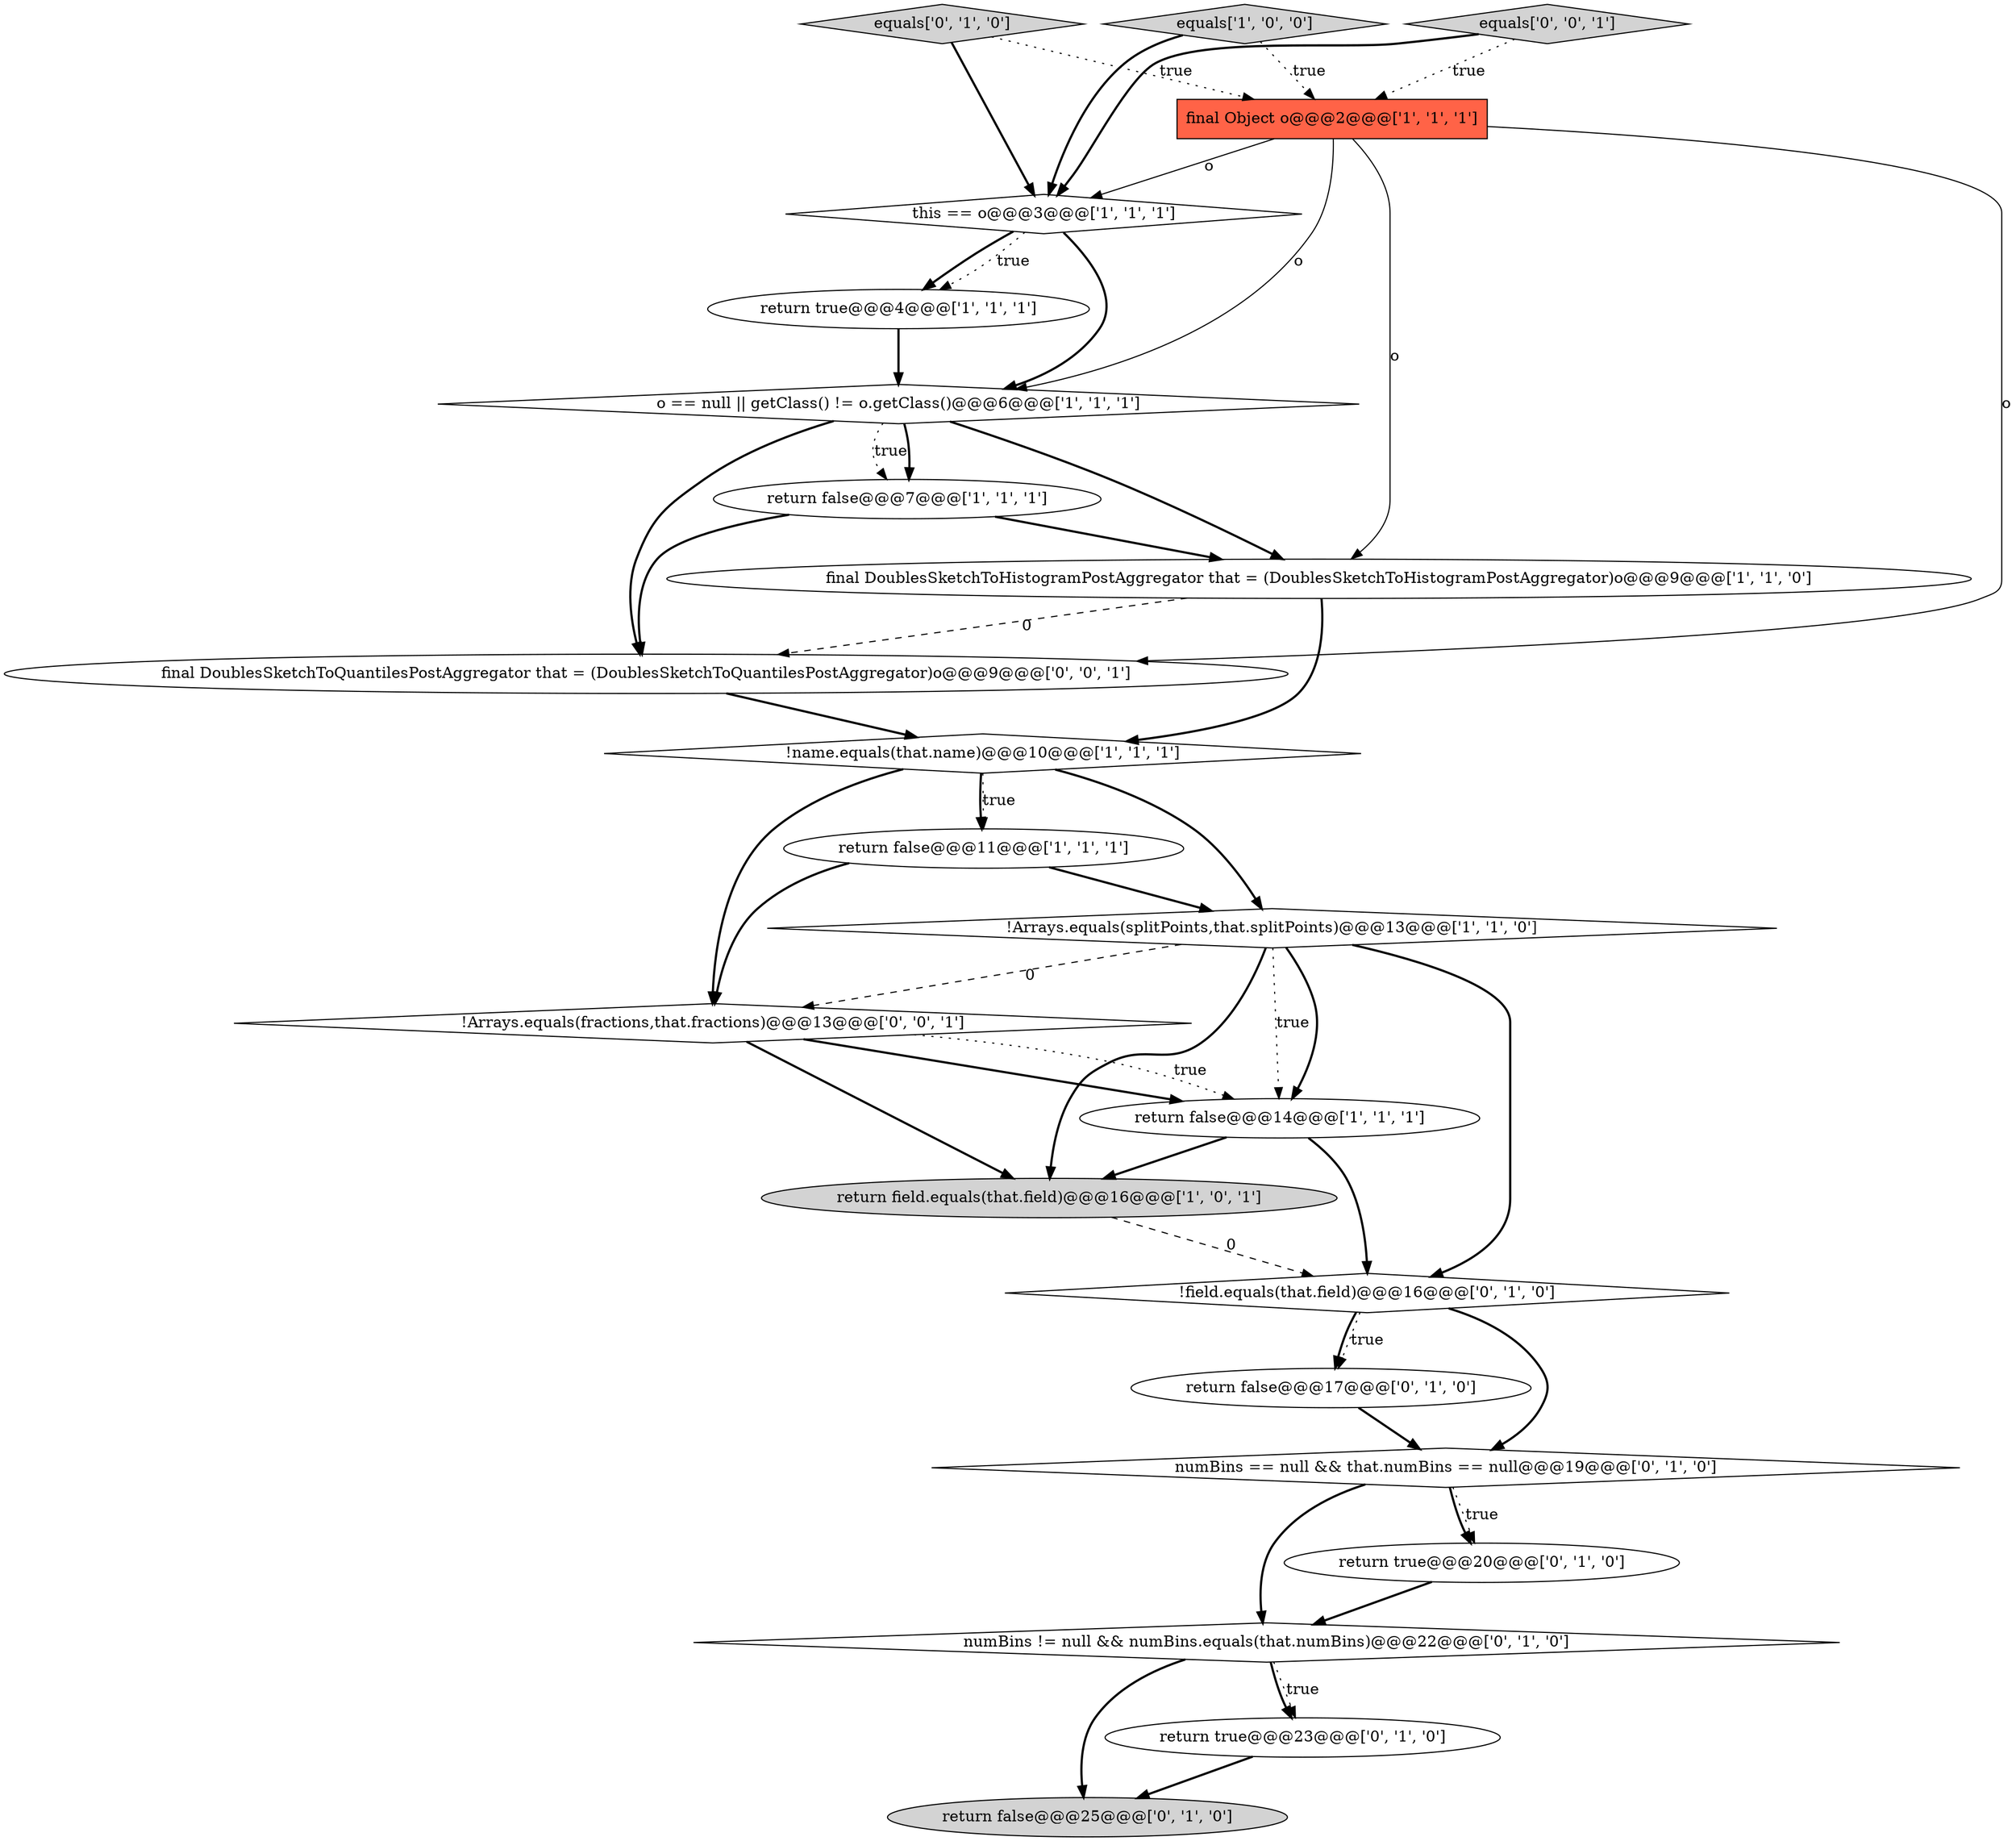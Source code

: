 digraph {
2 [style = filled, label = "o == null || getClass() != o.getClass()@@@6@@@['1', '1', '1']", fillcolor = white, shape = diamond image = "AAA0AAABBB1BBB"];
5 [style = filled, label = "!Arrays.equals(splitPoints,that.splitPoints)@@@13@@@['1', '1', '0']", fillcolor = white, shape = diamond image = "AAA0AAABBB1BBB"];
22 [style = filled, label = "equals['0', '0', '1']", fillcolor = lightgray, shape = diamond image = "AAA0AAABBB3BBB"];
6 [style = filled, label = "final Object o@@@2@@@['1', '1', '1']", fillcolor = tomato, shape = box image = "AAA0AAABBB1BBB"];
3 [style = filled, label = "return false@@@7@@@['1', '1', '1']", fillcolor = white, shape = ellipse image = "AAA0AAABBB1BBB"];
8 [style = filled, label = "final DoublesSketchToHistogramPostAggregator that = (DoublesSketchToHistogramPostAggregator)o@@@9@@@['1', '1', '0']", fillcolor = white, shape = ellipse image = "AAA0AAABBB1BBB"];
16 [style = filled, label = "equals['0', '1', '0']", fillcolor = lightgray, shape = diamond image = "AAA0AAABBB2BBB"];
1 [style = filled, label = "return true@@@4@@@['1', '1', '1']", fillcolor = white, shape = ellipse image = "AAA0AAABBB1BBB"];
11 [style = filled, label = "return false@@@11@@@['1', '1', '1']", fillcolor = white, shape = ellipse image = "AAA0AAABBB1BBB"];
18 [style = filled, label = "return false@@@17@@@['0', '1', '0']", fillcolor = white, shape = ellipse image = "AAA1AAABBB2BBB"];
15 [style = filled, label = "numBins != null && numBins.equals(that.numBins)@@@22@@@['0', '1', '0']", fillcolor = white, shape = diamond image = "AAA1AAABBB2BBB"];
7 [style = filled, label = "return false@@@14@@@['1', '1', '1']", fillcolor = white, shape = ellipse image = "AAA0AAABBB1BBB"];
19 [style = filled, label = "!field.equals(that.field)@@@16@@@['0', '1', '0']", fillcolor = white, shape = diamond image = "AAA1AAABBB2BBB"];
13 [style = filled, label = "numBins == null && that.numBins == null@@@19@@@['0', '1', '0']", fillcolor = white, shape = diamond image = "AAA1AAABBB2BBB"];
10 [style = filled, label = "equals['1', '0', '0']", fillcolor = lightgray, shape = diamond image = "AAA0AAABBB1BBB"];
0 [style = filled, label = "!name.equals(that.name)@@@10@@@['1', '1', '1']", fillcolor = white, shape = diamond image = "AAA0AAABBB1BBB"];
9 [style = filled, label = "return field.equals(that.field)@@@16@@@['1', '0', '1']", fillcolor = lightgray, shape = ellipse image = "AAA0AAABBB1BBB"];
14 [style = filled, label = "return true@@@23@@@['0', '1', '0']", fillcolor = white, shape = ellipse image = "AAA1AAABBB2BBB"];
4 [style = filled, label = "this == o@@@3@@@['1', '1', '1']", fillcolor = white, shape = diamond image = "AAA0AAABBB1BBB"];
20 [style = filled, label = "final DoublesSketchToQuantilesPostAggregator that = (DoublesSketchToQuantilesPostAggregator)o@@@9@@@['0', '0', '1']", fillcolor = white, shape = ellipse image = "AAA0AAABBB3BBB"];
12 [style = filled, label = "return false@@@25@@@['0', '1', '0']", fillcolor = lightgray, shape = ellipse image = "AAA1AAABBB2BBB"];
17 [style = filled, label = "return true@@@20@@@['0', '1', '0']", fillcolor = white, shape = ellipse image = "AAA1AAABBB2BBB"];
21 [style = filled, label = "!Arrays.equals(fractions,that.fractions)@@@13@@@['0', '0', '1']", fillcolor = white, shape = diamond image = "AAA0AAABBB3BBB"];
5->19 [style = bold, label=""];
13->15 [style = bold, label=""];
2->3 [style = dotted, label="true"];
11->21 [style = bold, label=""];
16->4 [style = bold, label=""];
8->0 [style = bold, label=""];
6->8 [style = solid, label="o"];
7->9 [style = bold, label=""];
13->17 [style = bold, label=""];
15->12 [style = bold, label=""];
18->13 [style = bold, label=""];
14->12 [style = bold, label=""];
5->7 [style = dotted, label="true"];
4->1 [style = dotted, label="true"];
5->9 [style = bold, label=""];
13->17 [style = dotted, label="true"];
0->11 [style = bold, label=""];
3->20 [style = bold, label=""];
4->1 [style = bold, label=""];
2->8 [style = bold, label=""];
6->2 [style = solid, label="o"];
4->2 [style = bold, label=""];
16->6 [style = dotted, label="true"];
2->3 [style = bold, label=""];
19->13 [style = bold, label=""];
8->20 [style = dashed, label="0"];
6->20 [style = solid, label="o"];
9->19 [style = dashed, label="0"];
17->15 [style = bold, label=""];
10->4 [style = bold, label=""];
15->14 [style = bold, label=""];
2->20 [style = bold, label=""];
3->8 [style = bold, label=""];
22->6 [style = dotted, label="true"];
21->7 [style = dotted, label="true"];
0->11 [style = dotted, label="true"];
0->21 [style = bold, label=""];
21->7 [style = bold, label=""];
22->4 [style = bold, label=""];
5->21 [style = dashed, label="0"];
10->6 [style = dotted, label="true"];
21->9 [style = bold, label=""];
7->19 [style = bold, label=""];
6->4 [style = solid, label="o"];
0->5 [style = bold, label=""];
15->14 [style = dotted, label="true"];
20->0 [style = bold, label=""];
19->18 [style = bold, label=""];
1->2 [style = bold, label=""];
5->7 [style = bold, label=""];
11->5 [style = bold, label=""];
19->18 [style = dotted, label="true"];
}
